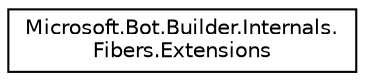 digraph "Graphical Class Hierarchy"
{
  edge [fontname="Helvetica",fontsize="10",labelfontname="Helvetica",labelfontsize="10"];
  node [fontname="Helvetica",fontsize="10",shape=record];
  rankdir="LR";
  Node1 [label="Microsoft.Bot.Builder.Internals.\lFibers.Extensions",height=0.2,width=0.4,color="black", fillcolor="white", style="filled",URL="$de/d93/class_microsoft_1_1_bot_1_1_builder_1_1_internals_1_1_fibers_1_1_extensions.html"];
}
